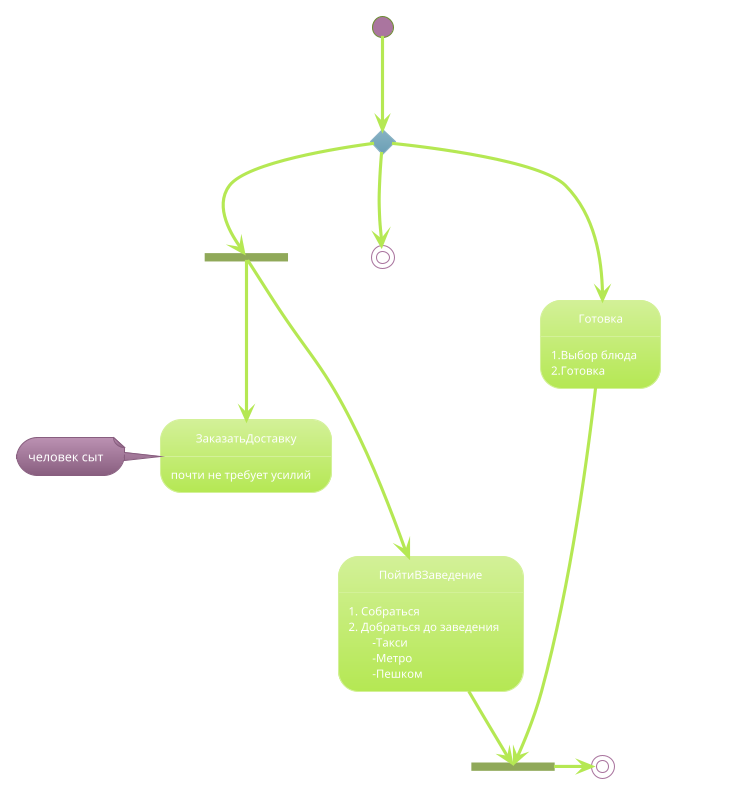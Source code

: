 @startuml
!theme hacker
state choice1 <<choice>>
state fork1   <<fork>>
state join2   <<join>>
state end3    <<end>>



[*]     --> choice1 :   человек проголодался
choice1 --> fork1   : выбрать готовую еду
choice1 --> Готовка   : приготовить себе еду
choice1 --> end3    : ничего не делатьи умереть

fork1   ---> ПойтиВЗаведение
fork1   --> ЗаказатьДоставку

ПойтиВЗаведение: 1. Собраться \n2. Добраться до заведения \n\t-Такси \n\t-Метро \n\t-Пешком
ЗаказатьДоставку: почти не требует усилий
ПойтиВЗаведение   --> join2
note left : человек сыт
Готовка: 1.Выбор блюда \n2.Готовка
Готовка --> join2
join2 -> [*]
@enduml


